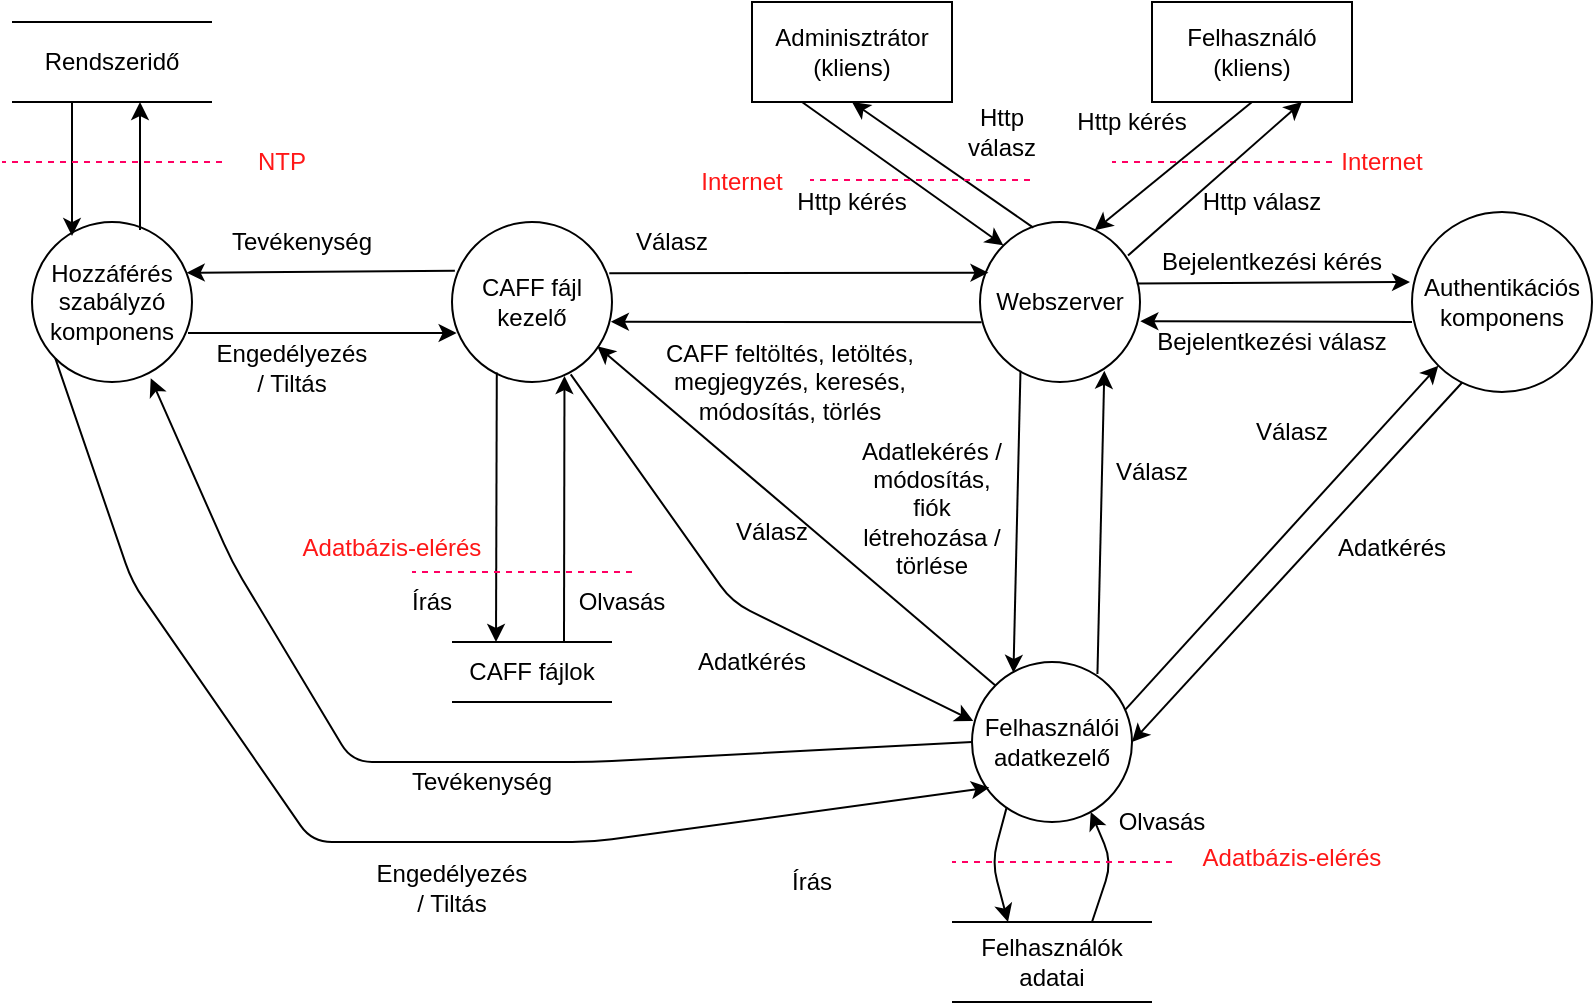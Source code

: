 <mxfile version="13.3.5" type="device"><diagram id="-QBbONkSQFdhYd4siCh1" name="Page-1"><mxGraphModel dx="2249" dy="735" grid="1" gridSize="10" guides="1" tooltips="1" connect="1" arrows="1" fold="1" page="1" pageScale="1" pageWidth="827" pageHeight="1169" math="0" shadow="0"><root><mxCell id="0"/><mxCell id="1" parent="0"/><mxCell id="ccQoCUYgsfE3w5yUgYXd-1" value="Felhasználó&lt;br&gt;(kliens)" style="rounded=0;whiteSpace=wrap;html=1;" parent="1" vertex="1"><mxGeometry x="530" y="90" width="100" height="50" as="geometry"/></mxCell><mxCell id="ccQoCUYgsfE3w5yUgYXd-2" value="Webszerver" style="ellipse;whiteSpace=wrap;html=1;aspect=fixed;" parent="1" vertex="1"><mxGeometry x="444" y="200" width="80" height="80" as="geometry"/></mxCell><mxCell id="ccQoCUYgsfE3w5yUgYXd-5" value="Http kérés" style="text;html=1;strokeColor=none;fillColor=none;align=center;verticalAlign=middle;whiteSpace=wrap;rounded=0;" parent="1" vertex="1"><mxGeometry x="490" y="140" width="60" height="20" as="geometry"/></mxCell><mxCell id="ccQoCUYgsfE3w5yUgYXd-7" value="Http válasz" style="text;html=1;strokeColor=none;fillColor=none;align=center;verticalAlign=middle;whiteSpace=wrap;rounded=0;" parent="1" vertex="1"><mxGeometry x="550" y="180" width="70" height="20" as="geometry"/></mxCell><mxCell id="ccQoCUYgsfE3w5yUgYXd-8" value="Authentikációs komponens" style="ellipse;whiteSpace=wrap;html=1;aspect=fixed;" parent="1" vertex="1"><mxGeometry x="660" y="195" width="90" height="90" as="geometry"/></mxCell><mxCell id="ccQoCUYgsfE3w5yUgYXd-9" value="" style="endArrow=classic;html=1;exitX=0.98;exitY=0.385;exitDx=0;exitDy=0;exitPerimeter=0;" parent="1" source="ccQoCUYgsfE3w5yUgYXd-2" edge="1"><mxGeometry width="50" height="50" relative="1" as="geometry"><mxPoint x="310" y="310" as="sourcePoint"/><mxPoint x="659" y="230" as="targetPoint"/></mxGeometry></mxCell><mxCell id="ccQoCUYgsfE3w5yUgYXd-10" value="" style="endArrow=classic;html=1;exitX=0;exitY=0.611;exitDx=0;exitDy=0;exitPerimeter=0;entryX=1.002;entryY=0.62;entryDx=0;entryDy=0;entryPerimeter=0;" parent="1" source="ccQoCUYgsfE3w5yUgYXd-8" target="ccQoCUYgsfE3w5yUgYXd-2" edge="1"><mxGeometry width="50" height="50" relative="1" as="geometry"><mxPoint x="532" y="240.8" as="sourcePoint"/><mxPoint x="540" y="270" as="targetPoint"/></mxGeometry></mxCell><mxCell id="ccQoCUYgsfE3w5yUgYXd-11" value="Bejelentkezési kérés" style="text;html=1;strokeColor=none;fillColor=none;align=center;verticalAlign=middle;whiteSpace=wrap;rounded=0;" parent="1" vertex="1"><mxGeometry x="530" y="210" width="120" height="20" as="geometry"/></mxCell><mxCell id="ccQoCUYgsfE3w5yUgYXd-13" value="Bejelentkezési válasz" style="text;html=1;strokeColor=none;fillColor=none;align=center;verticalAlign=middle;whiteSpace=wrap;rounded=0;" parent="1" vertex="1"><mxGeometry x="530" y="250" width="120" height="20" as="geometry"/></mxCell><mxCell id="ccQoCUYgsfE3w5yUgYXd-14" value="Felhasználói adatkezelő" style="ellipse;whiteSpace=wrap;html=1;aspect=fixed;" parent="1" vertex="1"><mxGeometry x="440" y="420" width="80" height="80" as="geometry"/></mxCell><mxCell id="ccQoCUYgsfE3w5yUgYXd-15" value="" style="endArrow=classic;html=1;entryX=0.777;entryY=0.93;entryDx=0;entryDy=0;exitX=0.784;exitY=0.075;exitDx=0;exitDy=0;exitPerimeter=0;entryPerimeter=0;" parent="1" source="ccQoCUYgsfE3w5yUgYXd-14" target="ccQoCUYgsfE3w5yUgYXd-2" edge="1"><mxGeometry width="50" height="50" relative="1" as="geometry"><mxPoint x="550" y="300" as="sourcePoint"/><mxPoint x="464" y="354.8" as="targetPoint"/><Array as="points"/></mxGeometry></mxCell><mxCell id="ccQoCUYgsfE3w5yUgYXd-16" value="" style="endArrow=classic;html=1;exitX=0.253;exitY=0.93;exitDx=0;exitDy=0;exitPerimeter=0;entryX=0.259;entryY=0.068;entryDx=0;entryDy=0;entryPerimeter=0;" parent="1" source="ccQoCUYgsfE3w5yUgYXd-2" target="ccQoCUYgsfE3w5yUgYXd-14" edge="1"><mxGeometry width="50" height="50" relative="1" as="geometry"><mxPoint x="475" y="150" as="sourcePoint"/><mxPoint x="456" y="366" as="targetPoint"/><Array as="points"/></mxGeometry></mxCell><mxCell id="ccQoCUYgsfE3w5yUgYXd-18" value="Adatlekérés / módosítás, fiók létrehozása / törlése" style="text;html=1;strokeColor=none;fillColor=none;align=center;verticalAlign=middle;whiteSpace=wrap;rounded=0;" parent="1" vertex="1"><mxGeometry x="380" y="305" width="80" height="75" as="geometry"/></mxCell><mxCell id="ccQoCUYgsfE3w5yUgYXd-19" value="Válasz" style="text;html=1;strokeColor=none;fillColor=none;align=center;verticalAlign=middle;whiteSpace=wrap;rounded=0;" parent="1" vertex="1"><mxGeometry x="510" y="315" width="40" height="20" as="geometry"/></mxCell><mxCell id="ccQoCUYgsfE3w5yUgYXd-20" value="" style="endArrow=classic;html=1;exitX=0.96;exitY=0.296;exitDx=0;exitDy=0;exitPerimeter=0;entryX=0;entryY=1;entryDx=0;entryDy=0;" parent="1" source="ccQoCUYgsfE3w5yUgYXd-14" target="ccQoCUYgsfE3w5yUgYXd-8" edge="1"><mxGeometry width="50" height="50" relative="1" as="geometry"><mxPoint x="690" y="390" as="sourcePoint"/><mxPoint x="740" y="340" as="targetPoint"/></mxGeometry></mxCell><mxCell id="ccQoCUYgsfE3w5yUgYXd-21" value="" style="endArrow=classic;html=1;exitX=0.28;exitY=0.946;exitDx=0;exitDy=0;exitPerimeter=0;entryX=1;entryY=0.5;entryDx=0;entryDy=0;" parent="1" source="ccQoCUYgsfE3w5yUgYXd-8" target="ccQoCUYgsfE3w5yUgYXd-14" edge="1"><mxGeometry width="50" height="50" relative="1" as="geometry"><mxPoint x="600" y="510" as="sourcePoint"/><mxPoint x="650" y="460" as="targetPoint"/></mxGeometry></mxCell><mxCell id="ccQoCUYgsfE3w5yUgYXd-22" value="Válasz" style="text;html=1;strokeColor=none;fillColor=none;align=center;verticalAlign=middle;whiteSpace=wrap;rounded=0;" parent="1" vertex="1"><mxGeometry x="580" y="295" width="40" height="20" as="geometry"/></mxCell><mxCell id="ccQoCUYgsfE3w5yUgYXd-23" value="Adatkérés" style="text;html=1;strokeColor=none;fillColor=none;align=center;verticalAlign=middle;whiteSpace=wrap;rounded=0;" parent="1" vertex="1"><mxGeometry x="620" y="352.5" width="60" height="20" as="geometry"/></mxCell><mxCell id="ccQoCUYgsfE3w5yUgYXd-24" value="Felhasználók adatai" style="text;html=1;strokeColor=none;fillColor=none;align=center;verticalAlign=middle;whiteSpace=wrap;rounded=0;" parent="1" vertex="1"><mxGeometry x="430" y="550" width="100" height="40" as="geometry"/></mxCell><mxCell id="ccQoCUYgsfE3w5yUgYXd-25" value="" style="endArrow=none;html=1;" parent="1" edge="1"><mxGeometry width="50" height="50" relative="1" as="geometry"><mxPoint x="530" y="550" as="sourcePoint"/><mxPoint x="430" y="550" as="targetPoint"/></mxGeometry></mxCell><mxCell id="ccQoCUYgsfE3w5yUgYXd-26" value="" style="endArrow=none;html=1;" parent="1" edge="1"><mxGeometry width="50" height="50" relative="1" as="geometry"><mxPoint x="530" y="590" as="sourcePoint"/><mxPoint x="430" y="590" as="targetPoint"/></mxGeometry></mxCell><mxCell id="ccQoCUYgsfE3w5yUgYXd-27" value="" style="endArrow=classic;html=1;exitX=0.217;exitY=0.907;exitDx=0;exitDy=0;exitPerimeter=0;" parent="1" source="ccQoCUYgsfE3w5yUgYXd-14" edge="1"><mxGeometry width="50" height="50" relative="1" as="geometry"><mxPoint x="458" y="497" as="sourcePoint"/><mxPoint x="458" y="550" as="targetPoint"/><Array as="points"><mxPoint x="450" y="520"/></Array></mxGeometry></mxCell><mxCell id="ccQoCUYgsfE3w5yUgYXd-28" value="" style="endArrow=classic;html=1;entryX=0.742;entryY=0.937;entryDx=0;entryDy=0;entryPerimeter=0;" parent="1" target="ccQoCUYgsfE3w5yUgYXd-14" edge="1"><mxGeometry width="50" height="50" relative="1" as="geometry"><mxPoint x="500" y="550" as="sourcePoint"/><mxPoint x="468" y="560.0" as="targetPoint"/><Array as="points"><mxPoint x="510" y="520"/></Array></mxGeometry></mxCell><mxCell id="ccQoCUYgsfE3w5yUgYXd-29" value="Olvasás" style="text;html=1;strokeColor=none;fillColor=none;align=center;verticalAlign=middle;whiteSpace=wrap;rounded=0;" parent="1" vertex="1"><mxGeometry x="510" y="490" width="50" height="20" as="geometry"/></mxCell><mxCell id="ccQoCUYgsfE3w5yUgYXd-30" value="Írás" style="text;html=1;strokeColor=none;fillColor=none;align=center;verticalAlign=middle;whiteSpace=wrap;rounded=0;" parent="1" vertex="1"><mxGeometry x="340" y="520" width="40" height="20" as="geometry"/></mxCell><mxCell id="ccQoCUYgsfE3w5yUgYXd-31" value="CAFF fájl kezelő" style="ellipse;whiteSpace=wrap;html=1;aspect=fixed;" parent="1" vertex="1"><mxGeometry x="180" y="200" width="80" height="80" as="geometry"/></mxCell><mxCell id="ccQoCUYgsfE3w5yUgYXd-33" value="CAFF feltöltés, letöltés, megjegyzés, keresés, módosítás, törlés" style="text;html=1;strokeColor=none;fillColor=none;align=center;verticalAlign=middle;whiteSpace=wrap;rounded=0;" parent="1" vertex="1"><mxGeometry x="284" y="250" width="130" height="60" as="geometry"/></mxCell><mxCell id="ccQoCUYgsfE3w5yUgYXd-34" value="" style="endArrow=classic;html=1;exitX=0.983;exitY=0.32;exitDx=0;exitDy=0;exitPerimeter=0;entryX=0.053;entryY=0.317;entryDx=0;entryDy=0;entryPerimeter=0;" parent="1" source="ccQoCUYgsfE3w5yUgYXd-31" target="ccQoCUYgsfE3w5yUgYXd-2" edge="1"><mxGeometry width="50" height="50" relative="1" as="geometry"><mxPoint x="240" y="240" as="sourcePoint"/><mxPoint x="377" y="220" as="targetPoint"/></mxGeometry></mxCell><mxCell id="ccQoCUYgsfE3w5yUgYXd-36" value="Válasz" style="text;html=1;strokeColor=none;fillColor=none;align=center;verticalAlign=middle;whiteSpace=wrap;rounded=0;" parent="1" vertex="1"><mxGeometry x="270" y="200" width="40" height="20" as="geometry"/></mxCell><mxCell id="ccQoCUYgsfE3w5yUgYXd-37" value="" style="endArrow=classic;html=1;exitX=0.01;exitY=0.627;exitDx=0;exitDy=0;exitPerimeter=0;entryX=0.993;entryY=0.623;entryDx=0;entryDy=0;entryPerimeter=0;" parent="1" source="ccQoCUYgsfE3w5yUgYXd-2" target="ccQoCUYgsfE3w5yUgYXd-31" edge="1"><mxGeometry width="50" height="50" relative="1" as="geometry"><mxPoint x="160" y="350" as="sourcePoint"/><mxPoint x="210" y="300" as="targetPoint"/></mxGeometry></mxCell><mxCell id="ccQoCUYgsfE3w5yUgYXd-39" value="Hozzáférés szabályzó komponens" style="ellipse;whiteSpace=wrap;html=1;aspect=fixed;" parent="1" vertex="1"><mxGeometry x="-30" y="200" width="80" height="80" as="geometry"/></mxCell><mxCell id="ccQoCUYgsfE3w5yUgYXd-40" value="" style="endArrow=classic;html=1;exitX=0.018;exitY=0.305;exitDx=0;exitDy=0;exitPerimeter=0;entryX=0.967;entryY=0.317;entryDx=0;entryDy=0;entryPerimeter=0;" parent="1" source="ccQoCUYgsfE3w5yUgYXd-31" target="ccQoCUYgsfE3w5yUgYXd-39" edge="1"><mxGeometry width="50" height="50" relative="1" as="geometry"><mxPoint x="180" y="195" as="sourcePoint"/><mxPoint x="109" y="195" as="targetPoint"/></mxGeometry></mxCell><mxCell id="ccQoCUYgsfE3w5yUgYXd-42" value="" style="endArrow=classic;html=1;entryX=0.029;entryY=0.694;entryDx=0;entryDy=0;entryPerimeter=0;exitX=0.975;exitY=0.694;exitDx=0;exitDy=0;exitPerimeter=0;" parent="1" source="ccQoCUYgsfE3w5yUgYXd-39" target="ccQoCUYgsfE3w5yUgYXd-31" edge="1"><mxGeometry width="50" height="50" relative="1" as="geometry"><mxPoint x="106" y="256" as="sourcePoint"/><mxPoint x="150" y="290" as="targetPoint"/></mxGeometry></mxCell><mxCell id="ccQoCUYgsfE3w5yUgYXd-43" value="Tevékenység" style="text;html=1;strokeColor=none;fillColor=none;align=center;verticalAlign=middle;whiteSpace=wrap;rounded=0;" parent="1" vertex="1"><mxGeometry x="70" y="200" width="70" height="20" as="geometry"/></mxCell><mxCell id="ccQoCUYgsfE3w5yUgYXd-45" value="Engedélyezés / Tiltás" style="text;html=1;strokeColor=none;fillColor=none;align=center;verticalAlign=middle;whiteSpace=wrap;rounded=0;" parent="1" vertex="1"><mxGeometry x="60" y="260" width="80" height="25" as="geometry"/></mxCell><mxCell id="ccQoCUYgsfE3w5yUgYXd-46" value="CAFF fájlok" style="text;html=1;strokeColor=none;fillColor=none;align=center;verticalAlign=middle;whiteSpace=wrap;rounded=0;" parent="1" vertex="1"><mxGeometry x="180" y="410" width="80" height="30" as="geometry"/></mxCell><mxCell id="ccQoCUYgsfE3w5yUgYXd-47" value="" style="endArrow=none;html=1;exitX=1;exitY=0;exitDx=0;exitDy=0;" parent="1" source="ccQoCUYgsfE3w5yUgYXd-46" edge="1"><mxGeometry width="50" height="50" relative="1" as="geometry"><mxPoint x="280" y="410" as="sourcePoint"/><mxPoint x="180" y="410" as="targetPoint"/></mxGeometry></mxCell><mxCell id="ccQoCUYgsfE3w5yUgYXd-48" value="" style="endArrow=none;html=1;" parent="1" edge="1"><mxGeometry width="50" height="50" relative="1" as="geometry"><mxPoint x="260" y="440" as="sourcePoint"/><mxPoint x="180" y="440" as="targetPoint"/><Array as="points"><mxPoint x="220" y="440"/></Array></mxGeometry></mxCell><mxCell id="ccQoCUYgsfE3w5yUgYXd-49" value="" style="endArrow=classic;html=1;exitX=0.28;exitY=0.94;exitDx=0;exitDy=0;exitPerimeter=0;" parent="1" source="ccQoCUYgsfE3w5yUgYXd-31" edge="1"><mxGeometry width="50" height="50" relative="1" as="geometry"><mxPoint x="200" y="300" as="sourcePoint"/><mxPoint x="202" y="410" as="targetPoint"/></mxGeometry></mxCell><mxCell id="ccQoCUYgsfE3w5yUgYXd-50" value="" style="endArrow=classic;html=1;entryX=0.703;entryY=0.963;entryDx=0;entryDy=0;entryPerimeter=0;" parent="1" target="ccQoCUYgsfE3w5yUgYXd-31" edge="1"><mxGeometry width="50" height="50" relative="1" as="geometry"><mxPoint x="236" y="410" as="sourcePoint"/><mxPoint x="238" y="277" as="targetPoint"/></mxGeometry></mxCell><mxCell id="ccQoCUYgsfE3w5yUgYXd-53" value="Írás" style="text;html=1;strokeColor=none;fillColor=none;align=center;verticalAlign=middle;whiteSpace=wrap;rounded=0;" parent="1" vertex="1"><mxGeometry x="150" y="380" width="40" height="20" as="geometry"/></mxCell><mxCell id="ccQoCUYgsfE3w5yUgYXd-54" value="Olvasás" style="text;html=1;strokeColor=none;fillColor=none;align=center;verticalAlign=middle;whiteSpace=wrap;rounded=0;" parent="1" vertex="1"><mxGeometry x="240" y="380" width="50" height="20" as="geometry"/></mxCell><mxCell id="ccQoCUYgsfE3w5yUgYXd-55" value="" style="endArrow=classic;html=1;exitX=0;exitY=1;exitDx=0;exitDy=0;entryX=0.108;entryY=0.785;entryDx=0;entryDy=0;entryPerimeter=0;" parent="1" source="ccQoCUYgsfE3w5yUgYXd-39" target="ccQoCUYgsfE3w5yUgYXd-14" edge="1"><mxGeometry width="50" height="50" relative="1" as="geometry"><mxPoint x="40" y="450" as="sourcePoint"/><mxPoint x="360" y="430" as="targetPoint"/><Array as="points"><mxPoint x="20" y="380"/><mxPoint x="110" y="510"/><mxPoint x="250" y="510"/></Array></mxGeometry></mxCell><mxCell id="ccQoCUYgsfE3w5yUgYXd-56" value="" style="endArrow=classic;html=1;entryX=0.742;entryY=0.977;entryDx=0;entryDy=0;entryPerimeter=0;exitX=0;exitY=0.5;exitDx=0;exitDy=0;" parent="1" source="ccQoCUYgsfE3w5yUgYXd-14" target="ccQoCUYgsfE3w5yUgYXd-39" edge="1"><mxGeometry width="50" height="50" relative="1" as="geometry"><mxPoint x="130" y="560" as="sourcePoint"/><mxPoint x="180" y="510" as="targetPoint"/><Array as="points"><mxPoint x="250" y="470"/><mxPoint x="130" y="470"/><mxPoint x="70" y="370"/></Array></mxGeometry></mxCell><mxCell id="ccQoCUYgsfE3w5yUgYXd-57" value="Tevékenység" style="text;html=1;strokeColor=none;fillColor=none;align=center;verticalAlign=middle;whiteSpace=wrap;rounded=0;" parent="1" vertex="1"><mxGeometry x="160" y="470" width="70" height="20" as="geometry"/></mxCell><mxCell id="ccQoCUYgsfE3w5yUgYXd-58" value="Engedélyezés / Tiltás" style="text;html=1;strokeColor=none;fillColor=none;align=center;verticalAlign=middle;whiteSpace=wrap;rounded=0;" parent="1" vertex="1"><mxGeometry x="140" y="520" width="80" height="25" as="geometry"/></mxCell><mxCell id="ccQoCUYgsfE3w5yUgYXd-59" value="" style="endArrow=none;dashed=1;html=1;fillColor=#d80073;strokeColor=#FF0063;" parent="1" edge="1"><mxGeometry width="50" height="50" relative="1" as="geometry"><mxPoint x="620" y="170" as="sourcePoint"/><mxPoint x="510" y="170" as="targetPoint"/></mxGeometry></mxCell><mxCell id="ccQoCUYgsfE3w5yUgYXd-60" value="" style="endArrow=none;dashed=1;html=1;fillColor=#d80073;strokeColor=#FF0063;" parent="1" edge="1"><mxGeometry width="50" height="50" relative="1" as="geometry"><mxPoint x="270" y="375" as="sourcePoint"/><mxPoint x="160" y="375" as="targetPoint"/></mxGeometry></mxCell><mxCell id="ccQoCUYgsfE3w5yUgYXd-61" value="" style="endArrow=none;dashed=1;html=1;fillColor=#d80073;strokeColor=#FF0063;" parent="1" edge="1"><mxGeometry width="50" height="50" relative="1" as="geometry"><mxPoint x="540" y="520" as="sourcePoint"/><mxPoint x="430" y="520" as="targetPoint"/></mxGeometry></mxCell><mxCell id="ccQoCUYgsfE3w5yUgYXd-62" value="Internet" style="text;html=1;strokeColor=none;fillColor=none;align=center;verticalAlign=middle;whiteSpace=wrap;rounded=0;fontColor=#FF1717;" parent="1" vertex="1"><mxGeometry x="620" y="160" width="50" height="20" as="geometry"/></mxCell><mxCell id="ccQoCUYgsfE3w5yUgYXd-63" value="Adatbázis-elérés" style="text;html=1;strokeColor=none;fillColor=none;align=center;verticalAlign=middle;whiteSpace=wrap;rounded=0;fontColor=#FF1717;" parent="1" vertex="1"><mxGeometry x="100" y="350" width="100" height="25" as="geometry"/></mxCell><mxCell id="ccQoCUYgsfE3w5yUgYXd-64" value="Adatbázis-elérés" style="text;html=1;strokeColor=none;fillColor=none;align=center;verticalAlign=middle;whiteSpace=wrap;rounded=0;fontColor=#FF1717;" parent="1" vertex="1"><mxGeometry x="550" y="505" width="100" height="25" as="geometry"/></mxCell><mxCell id="ccQoCUYgsfE3w5yUgYXd-66" value="" style="endArrow=classic;html=1;fontColor=#FF1717;exitX=0;exitY=0;exitDx=0;exitDy=0;entryX=0.908;entryY=0.777;entryDx=0;entryDy=0;entryPerimeter=0;" parent="1" source="ccQoCUYgsfE3w5yUgYXd-14" target="ccQoCUYgsfE3w5yUgYXd-31" edge="1"><mxGeometry width="50" height="50" relative="1" as="geometry"><mxPoint x="360" y="440" as="sourcePoint"/><mxPoint x="410" y="390" as="targetPoint"/></mxGeometry></mxCell><mxCell id="ccQoCUYgsfE3w5yUgYXd-67" value="" style="endArrow=classic;html=1;fontColor=#FF1717;exitX=0.742;exitY=0.952;exitDx=0;exitDy=0;exitPerimeter=0;entryX=0.008;entryY=0.369;entryDx=0;entryDy=0;entryPerimeter=0;" parent="1" source="ccQoCUYgsfE3w5yUgYXd-31" target="ccQoCUYgsfE3w5yUgYXd-14" edge="1"><mxGeometry width="50" height="50" relative="1" as="geometry"><mxPoint x="360" y="440" as="sourcePoint"/><mxPoint x="369" y="448" as="targetPoint"/><Array as="points"><mxPoint x="320" y="390"/></Array></mxGeometry></mxCell><mxCell id="ccQoCUYgsfE3w5yUgYXd-68" value="Adatkérés" style="text;html=1;strokeColor=none;fillColor=none;align=center;verticalAlign=middle;whiteSpace=wrap;rounded=0;" parent="1" vertex="1"><mxGeometry x="300" y="410" width="60" height="20" as="geometry"/></mxCell><mxCell id="ccQoCUYgsfE3w5yUgYXd-69" value="Válasz" style="text;html=1;strokeColor=none;fillColor=none;align=center;verticalAlign=middle;whiteSpace=wrap;rounded=0;" parent="1" vertex="1"><mxGeometry x="320" y="345" width="40" height="20" as="geometry"/></mxCell><mxCell id="ccQoCUYgsfE3w5yUgYXd-70" value="" style="endArrow=classic;html=1;fontColor=#FF1717;exitX=0.925;exitY=0.21;exitDx=0;exitDy=0;exitPerimeter=0;entryX=0.75;entryY=1;entryDx=0;entryDy=0;" parent="1" source="ccQoCUYgsfE3w5yUgYXd-2" target="ccQoCUYgsfE3w5yUgYXd-1" edge="1"><mxGeometry width="50" height="50" relative="1" as="geometry"><mxPoint x="400" y="150" as="sourcePoint"/><mxPoint x="450" y="100" as="targetPoint"/></mxGeometry></mxCell><mxCell id="ccQoCUYgsfE3w5yUgYXd-71" value="" style="endArrow=classic;html=1;fontColor=#FF1717;exitX=0.5;exitY=1;exitDx=0;exitDy=0;entryX=0.717;entryY=0.052;entryDx=0;entryDy=0;entryPerimeter=0;" parent="1" source="ccQoCUYgsfE3w5yUgYXd-1" target="ccQoCUYgsfE3w5yUgYXd-2" edge="1"><mxGeometry width="50" height="50" relative="1" as="geometry"><mxPoint x="430" y="210" as="sourcePoint"/><mxPoint x="480" y="160" as="targetPoint"/></mxGeometry></mxCell><mxCell id="ccQoCUYgsfE3w5yUgYXd-73" value="Adminisztrátor&lt;br&gt;(kliens)" style="rounded=0;whiteSpace=wrap;html=1;" parent="1" vertex="1"><mxGeometry x="330" y="90" width="100" height="50" as="geometry"/></mxCell><mxCell id="ccQoCUYgsfE3w5yUgYXd-74" value="" style="endArrow=classic;html=1;fontColor=#FF1717;exitX=0.333;exitY=0.035;exitDx=0;exitDy=0;exitPerimeter=0;entryX=0.5;entryY=1;entryDx=0;entryDy=0;" parent="1" source="ccQoCUYgsfE3w5yUgYXd-2" target="ccQoCUYgsfE3w5yUgYXd-73" edge="1"><mxGeometry width="50" height="50" relative="1" as="geometry"><mxPoint x="140" y="160" as="sourcePoint"/><mxPoint x="190" y="110" as="targetPoint"/></mxGeometry></mxCell><mxCell id="ccQoCUYgsfE3w5yUgYXd-75" value="" style="endArrow=classic;html=1;fontColor=#FF1717;entryX=0;entryY=0;entryDx=0;entryDy=0;exitX=0.25;exitY=1;exitDx=0;exitDy=0;" parent="1" source="ccQoCUYgsfE3w5yUgYXd-73" target="ccQoCUYgsfE3w5yUgYXd-2" edge="1"><mxGeometry width="50" height="50" relative="1" as="geometry"><mxPoint x="150" y="150" as="sourcePoint"/><mxPoint x="200" y="100" as="targetPoint"/></mxGeometry></mxCell><mxCell id="ccQoCUYgsfE3w5yUgYXd-76" value="Http kérés" style="text;html=1;strokeColor=none;fillColor=none;align=center;verticalAlign=middle;whiteSpace=wrap;rounded=0;" parent="1" vertex="1"><mxGeometry x="350" y="180" width="60" height="20" as="geometry"/></mxCell><mxCell id="ccQoCUYgsfE3w5yUgYXd-77" value="Http válasz" style="text;html=1;strokeColor=none;fillColor=none;align=center;verticalAlign=middle;whiteSpace=wrap;rounded=0;" parent="1" vertex="1"><mxGeometry x="430" y="140" width="50" height="30" as="geometry"/></mxCell><mxCell id="ccQoCUYgsfE3w5yUgYXd-78" value="" style="endArrow=none;dashed=1;html=1;fillColor=#d80073;strokeColor=#FF0063;" parent="1" edge="1"><mxGeometry width="50" height="50" relative="1" as="geometry"><mxPoint x="469" y="179" as="sourcePoint"/><mxPoint x="359" y="179" as="targetPoint"/></mxGeometry></mxCell><mxCell id="ccQoCUYgsfE3w5yUgYXd-79" value="Internet" style="text;html=1;strokeColor=none;fillColor=none;align=center;verticalAlign=middle;whiteSpace=wrap;rounded=0;fontColor=#FF1717;" parent="1" vertex="1"><mxGeometry x="300" y="170" width="50" height="20" as="geometry"/></mxCell><mxCell id="HXC8eM__bGUiYsvpJfbQ-1" value="" style="endArrow=classic;html=1;exitX=0.675;exitY=0.05;exitDx=0;exitDy=0;exitPerimeter=0;" edge="1" parent="1" source="ccQoCUYgsfE3w5yUgYXd-39"><mxGeometry width="50" height="50" relative="1" as="geometry"><mxPoint x="-60" y="150" as="sourcePoint"/><mxPoint x="24" y="140" as="targetPoint"/></mxGeometry></mxCell><mxCell id="HXC8eM__bGUiYsvpJfbQ-2" value="" style="endArrow=classic;html=1;entryX=0.25;entryY=0.088;entryDx=0;entryDy=0;entryPerimeter=0;" edge="1" parent="1" target="ccQoCUYgsfE3w5yUgYXd-39"><mxGeometry width="50" height="50" relative="1" as="geometry"><mxPoint x="-10" y="140" as="sourcePoint"/><mxPoint x="-106" y="180" as="targetPoint"/></mxGeometry></mxCell><mxCell id="HXC8eM__bGUiYsvpJfbQ-3" value="Rendszeridő" style="text;html=1;strokeColor=none;fillColor=none;align=center;verticalAlign=middle;whiteSpace=wrap;rounded=0;" vertex="1" parent="1"><mxGeometry x="-40" y="100" width="100" height="40" as="geometry"/></mxCell><mxCell id="HXC8eM__bGUiYsvpJfbQ-4" value="" style="endArrow=none;html=1;" edge="1" parent="1"><mxGeometry width="50" height="50" relative="1" as="geometry"><mxPoint x="60" y="100" as="sourcePoint"/><mxPoint x="-40" y="100" as="targetPoint"/></mxGeometry></mxCell><mxCell id="HXC8eM__bGUiYsvpJfbQ-5" value="" style="endArrow=none;html=1;" edge="1" parent="1"><mxGeometry width="50" height="50" relative="1" as="geometry"><mxPoint x="60" y="140" as="sourcePoint"/><mxPoint x="-40" y="140" as="targetPoint"/></mxGeometry></mxCell><mxCell id="HXC8eM__bGUiYsvpJfbQ-6" value="" style="endArrow=none;dashed=1;html=1;fillColor=#d80073;strokeColor=#FF0063;" edge="1" parent="1"><mxGeometry width="50" height="50" relative="1" as="geometry"><mxPoint x="65" y="170" as="sourcePoint"/><mxPoint x="-45" y="170" as="targetPoint"/></mxGeometry></mxCell><mxCell id="HXC8eM__bGUiYsvpJfbQ-7" value="NTP" style="text;html=1;strokeColor=none;fillColor=none;align=center;verticalAlign=middle;whiteSpace=wrap;rounded=0;fontColor=#FF1717;" vertex="1" parent="1"><mxGeometry x="70" y="160" width="50" height="20" as="geometry"/></mxCell></root></mxGraphModel></diagram></mxfile>